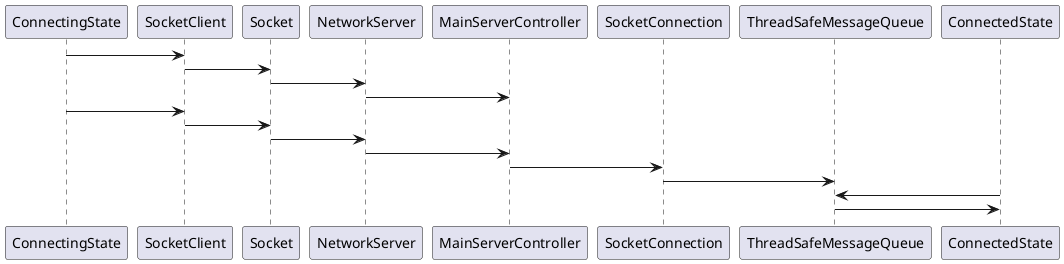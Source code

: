 @startuml sequence_tcp

ConnectingState -> SocketClient
SocketClient->Socket
Socket->NetworkServer
NetworkServer->MainServerController
ConnectingState -> SocketClient
SocketClient->Socket
Socket->NetworkServer
NetworkServer->MainServerController
MainServerController->SocketConnection
SocketConnection->ThreadSafeMessageQueue
ConnectedState->ThreadSafeMessageQueue
ThreadSafeMessageQueue->ConnectedState

@enduml

@startuml sequence_rmi

''Client
control ClientController as ClientController
entity ClientMessage as ClientMessage
queue "Queue(ClientSide)" as ThreadSafeMessageQueueC
entity RMIConnection as RMIConnection
boundary RMIClientStub as RMIClientStub
''Server
boundary NetworkServer as NetworkServer
control MainServerController as MainServerController
entity RMIServerImpl as RMIServerImpl
entity ClientDescriptor as ClientDescriptor
entity ServerMessage as ServerMessage
queue "Queue(ServerSide)" as ThreadSafeMessageQueueS
collections Listeners as Listeners

''Client starts to connect
ClientController -> ThreadSafeMessageQueueC: Constructor;
ClientController -> RMIConnection: new RMIConnection(...);
RMIConnection -> RMIClientStub: new RMIClientStub(...)
RMIClientStub -> RMIClientStub: UnicastRemoteObject();\n(Called Implicitly by constructor)
RMIConnection -> NetworkServer: (As RMISkeletonProvider) accept(RMIClientStub);
''Server accepts the connection.
NetworkServer -> MainServerController: connectListener(RMIClientStub);
MainServerController -> ClientDescriptor: new ClientDescriptor(String, RMIClientStub);
MainServerController -> Listeners: all_listeners.put(String, ClientDescriptor);
MainServerController -> NetworkServer: return ClientDescriptor;
NetworkServer -> MainServerController: getStub(ClientDescriptor);
MainServerController -> RMIServerImpl: new RMIServerImpl(...);
RMIServerImpl -> RMIServerImpl: UnicastRemoteObject();\n(Called Implicitly by constructor)
MainServerController -> NetworkServer: return RMIServerImpl;
NetworkServer -> RMIConnection: return ServerImpl as VirtualServer
''Server Sends Current Lobby State
MainServerController -> RMIClientStub: sendMessage(new NotifyUpdateStateMessage(...));
RMIClientStub -> ThreadSafeMessageQueueC: insert(ClientMessage);
ClientController -> ThreadSafeMessageQueueC: take();
ThreadSafeMessageQueueC -> ClientController: return ClientMessage;
ClientController -> ClientMessage: receive(this);
ClientMessage -> ClientController: sendToView(state);
''Sends Message
ClientController -> RMIConnection : sendMessage(ServerMessage);
RMIConnection -> MainServerController: receiveMessage(ServerMessage);
MainServerController -> ThreadSafeMessageQueueS: insert(ServerMessage);
MainServerController -> MainServerController: run();
MainServerController -> ThreadSafeMessageQueueS: take();
ThreadSafeMessageQueueS -> MainServerController: return ServerMessage;
MainServerController -> ServerMessage: receive();
''Server updates state if it changed.
MainServerController -> MainServerController: (Generalization, depends on what the user is doing)\nGenerate ClientState and broadcast to every user.
MainServerController -> RMIClientStub: sendMessage(new NotifyUpdateStateMessage(...));
RMIClientStub -> ThreadSafeMessageQueueC: insert(ClientMessage);
ClientController -> ThreadSafeMessageQueueC: take();
ThreadSafeMessageQueueC -> ClientController: return ClientMessage;
ClientController -> ClientMessage: receive(this);
ClientMessage -> ClientController: sendToView(state);

@enduml